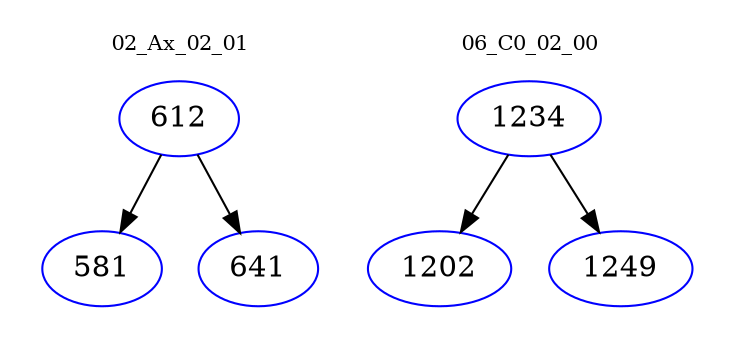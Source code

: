 digraph{
subgraph cluster_0 {
color = white
label = "02_Ax_02_01";
fontsize=10;
T0_612 [label="612", color="blue"]
T0_612 -> T0_581 [color="black"]
T0_581 [label="581", color="blue"]
T0_612 -> T0_641 [color="black"]
T0_641 [label="641", color="blue"]
}
subgraph cluster_1 {
color = white
label = "06_C0_02_00";
fontsize=10;
T1_1234 [label="1234", color="blue"]
T1_1234 -> T1_1202 [color="black"]
T1_1202 [label="1202", color="blue"]
T1_1234 -> T1_1249 [color="black"]
T1_1249 [label="1249", color="blue"]
}
}
